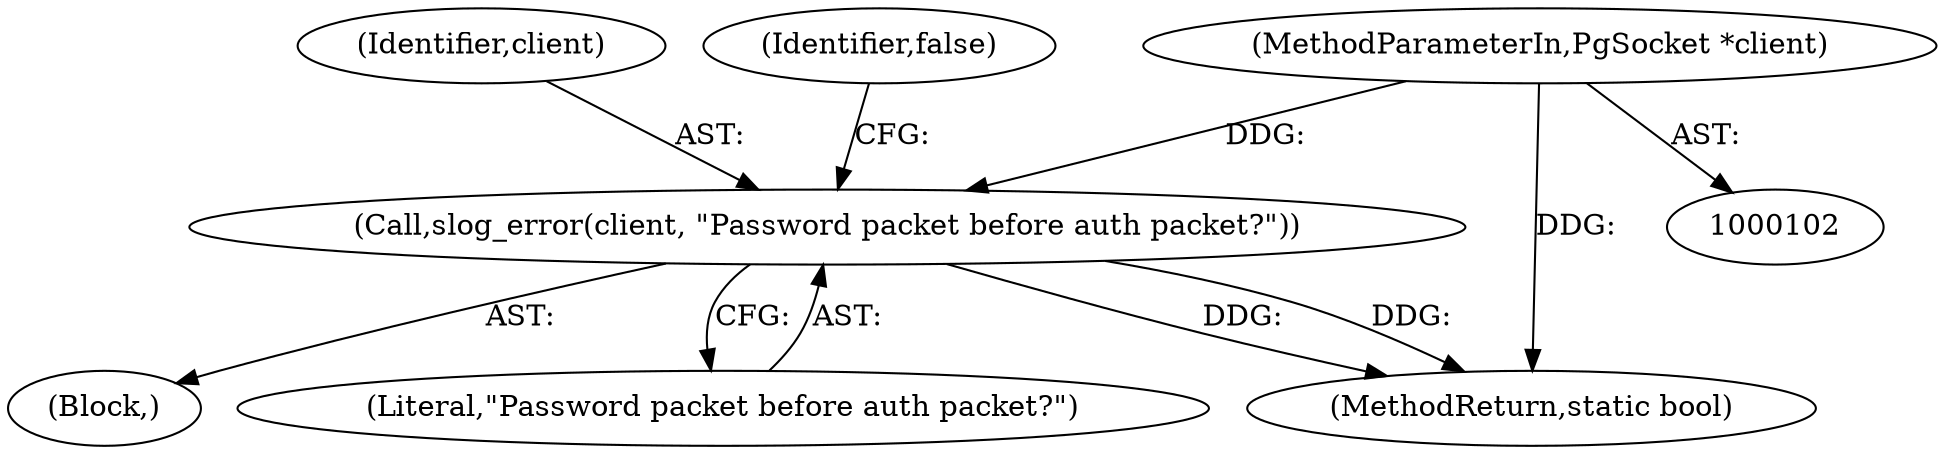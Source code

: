 digraph "0_pgbouncer_edab5be6665b9e8de66c25ba527509b229468573@pointer" {
"1000118" [label="(Call,slog_error(client, \"Password packet before auth packet?\"))"];
"1000103" [label="(MethodParameterIn,PgSocket *client)"];
"1000119" [label="(Identifier,client)"];
"1000103" [label="(MethodParameterIn,PgSocket *client)"];
"1000117" [label="(Block,)"];
"1000120" [label="(Literal,\"Password packet before auth packet?\")"];
"1000216" [label="(MethodReturn,static bool)"];
"1000118" [label="(Call,slog_error(client, \"Password packet before auth packet?\"))"];
"1000122" [label="(Identifier,false)"];
"1000118" -> "1000117"  [label="AST: "];
"1000118" -> "1000120"  [label="CFG: "];
"1000119" -> "1000118"  [label="AST: "];
"1000120" -> "1000118"  [label="AST: "];
"1000122" -> "1000118"  [label="CFG: "];
"1000118" -> "1000216"  [label="DDG: "];
"1000118" -> "1000216"  [label="DDG: "];
"1000103" -> "1000118"  [label="DDG: "];
"1000103" -> "1000102"  [label="AST: "];
"1000103" -> "1000216"  [label="DDG: "];
}
